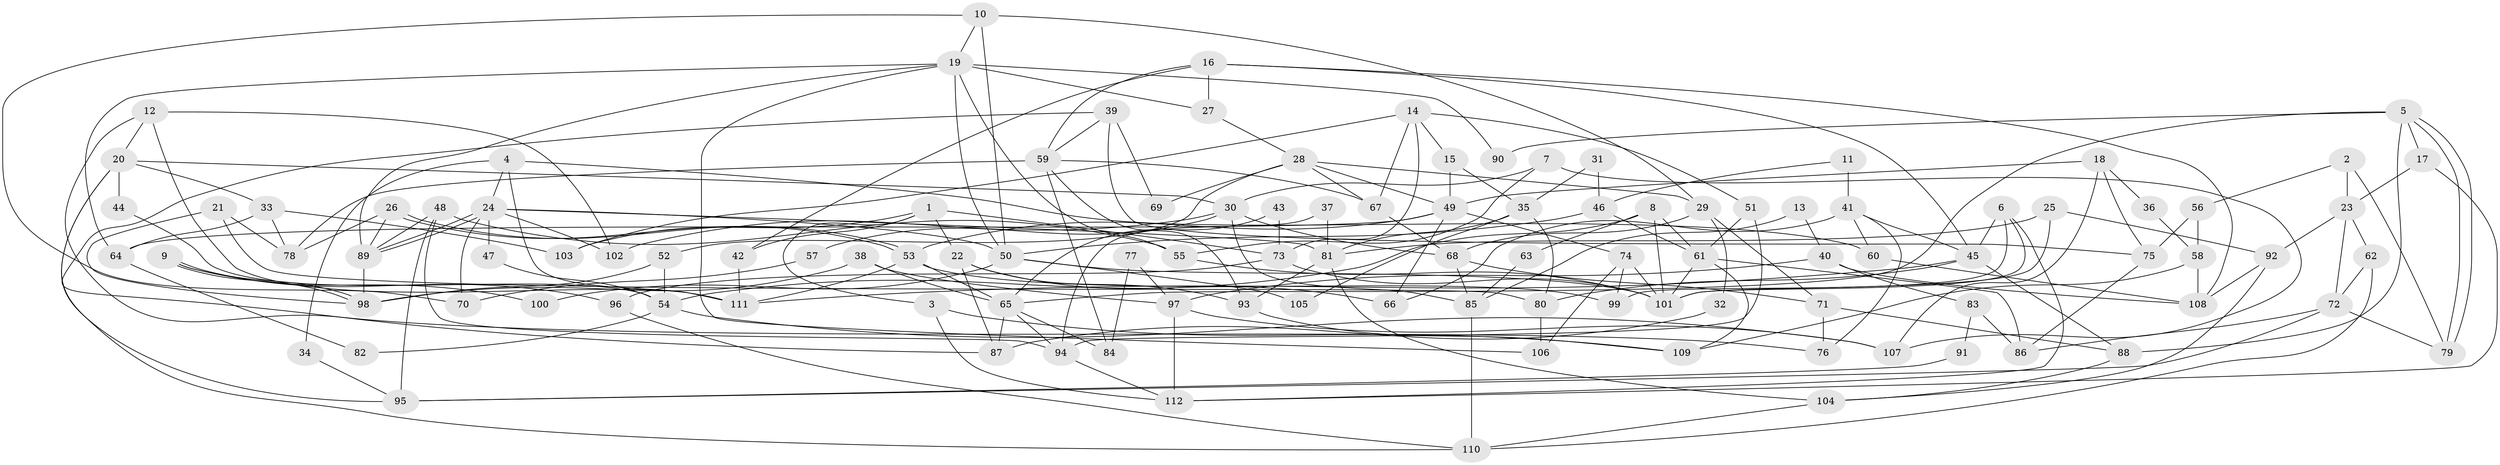 // Generated by graph-tools (version 1.1) at 2025/51/03/09/25 04:51:31]
// undirected, 112 vertices, 224 edges
graph export_dot {
graph [start="1"]
  node [color=gray90,style=filled];
  1;
  2;
  3;
  4;
  5;
  6;
  7;
  8;
  9;
  10;
  11;
  12;
  13;
  14;
  15;
  16;
  17;
  18;
  19;
  20;
  21;
  22;
  23;
  24;
  25;
  26;
  27;
  28;
  29;
  30;
  31;
  32;
  33;
  34;
  35;
  36;
  37;
  38;
  39;
  40;
  41;
  42;
  43;
  44;
  45;
  46;
  47;
  48;
  49;
  50;
  51;
  52;
  53;
  54;
  55;
  56;
  57;
  58;
  59;
  60;
  61;
  62;
  63;
  64;
  65;
  66;
  67;
  68;
  69;
  70;
  71;
  72;
  73;
  74;
  75;
  76;
  77;
  78;
  79;
  80;
  81;
  82;
  83;
  84;
  85;
  86;
  87;
  88;
  89;
  90;
  91;
  92;
  93;
  94;
  95;
  96;
  97;
  98;
  99;
  100;
  101;
  102;
  103;
  104;
  105;
  106;
  107;
  108;
  109;
  110;
  111;
  112;
  1 -- 42;
  1 -- 103;
  1 -- 3;
  1 -- 22;
  1 -- 73;
  2 -- 23;
  2 -- 79;
  2 -- 56;
  3 -- 109;
  3 -- 112;
  4 -- 24;
  4 -- 111;
  4 -- 34;
  4 -- 60;
  5 -- 79;
  5 -- 79;
  5 -- 88;
  5 -- 17;
  5 -- 65;
  5 -- 90;
  6 -- 99;
  6 -- 45;
  6 -- 101;
  6 -- 112;
  7 -- 107;
  7 -- 55;
  7 -- 30;
  8 -- 101;
  8 -- 61;
  8 -- 54;
  8 -- 63;
  9 -- 96;
  9 -- 98;
  9 -- 98;
  9 -- 100;
  10 -- 29;
  10 -- 19;
  10 -- 50;
  10 -- 70;
  11 -- 41;
  11 -- 46;
  12 -- 111;
  12 -- 102;
  12 -- 20;
  12 -- 76;
  13 -- 40;
  13 -- 85;
  14 -- 67;
  14 -- 51;
  14 -- 15;
  14 -- 73;
  14 -- 103;
  15 -- 49;
  15 -- 35;
  16 -- 108;
  16 -- 27;
  16 -- 42;
  16 -- 45;
  16 -- 59;
  17 -- 112;
  17 -- 23;
  18 -- 49;
  18 -- 107;
  18 -- 36;
  18 -- 75;
  19 -- 50;
  19 -- 89;
  19 -- 27;
  19 -- 55;
  19 -- 64;
  19 -- 90;
  19 -- 106;
  20 -- 33;
  20 -- 30;
  20 -- 44;
  20 -- 95;
  20 -- 110;
  21 -- 80;
  21 -- 98;
  21 -- 78;
  22 -- 93;
  22 -- 66;
  22 -- 87;
  23 -- 62;
  23 -- 72;
  23 -- 92;
  24 -- 89;
  24 -- 89;
  24 -- 50;
  24 -- 47;
  24 -- 70;
  24 -- 81;
  24 -- 102;
  25 -- 92;
  25 -- 101;
  25 -- 81;
  26 -- 89;
  26 -- 53;
  26 -- 53;
  26 -- 78;
  27 -- 28;
  28 -- 49;
  28 -- 67;
  28 -- 29;
  28 -- 52;
  28 -- 69;
  29 -- 68;
  29 -- 32;
  29 -- 71;
  30 -- 57;
  30 -- 68;
  30 -- 85;
  30 -- 102;
  31 -- 35;
  31 -- 46;
  32 -- 87;
  33 -- 78;
  33 -- 64;
  33 -- 103;
  34 -- 95;
  35 -- 81;
  35 -- 80;
  35 -- 105;
  36 -- 58;
  37 -- 94;
  37 -- 81;
  38 -- 98;
  38 -- 65;
  38 -- 97;
  39 -- 59;
  39 -- 75;
  39 -- 69;
  39 -- 87;
  40 -- 97;
  40 -- 108;
  40 -- 83;
  41 -- 76;
  41 -- 66;
  41 -- 45;
  41 -- 60;
  42 -- 111;
  43 -- 73;
  43 -- 65;
  44 -- 54;
  45 -- 80;
  45 -- 88;
  45 -- 111;
  46 -- 61;
  46 -- 50;
  47 -- 54;
  48 -- 94;
  48 -- 55;
  48 -- 89;
  48 -- 95;
  49 -- 53;
  49 -- 74;
  49 -- 64;
  49 -- 66;
  50 -- 101;
  50 -- 100;
  50 -- 105;
  51 -- 61;
  51 -- 94;
  52 -- 98;
  52 -- 54;
  53 -- 65;
  53 -- 99;
  53 -- 111;
  54 -- 82;
  54 -- 107;
  55 -- 101;
  56 -- 58;
  56 -- 75;
  57 -- 70;
  58 -- 109;
  58 -- 108;
  59 -- 78;
  59 -- 67;
  59 -- 84;
  59 -- 93;
  60 -- 108;
  61 -- 86;
  61 -- 101;
  61 -- 109;
  62 -- 72;
  62 -- 110;
  63 -- 85;
  64 -- 82;
  65 -- 87;
  65 -- 84;
  65 -- 94;
  67 -- 68;
  68 -- 71;
  68 -- 85;
  71 -- 88;
  71 -- 76;
  72 -- 95;
  72 -- 79;
  72 -- 86;
  73 -- 96;
  73 -- 101;
  74 -- 101;
  74 -- 106;
  74 -- 99;
  75 -- 86;
  77 -- 97;
  77 -- 84;
  80 -- 106;
  81 -- 93;
  81 -- 104;
  83 -- 86;
  83 -- 91;
  85 -- 110;
  88 -- 104;
  89 -- 98;
  91 -- 95;
  92 -- 104;
  92 -- 108;
  93 -- 109;
  94 -- 112;
  96 -- 110;
  97 -- 112;
  97 -- 107;
  104 -- 110;
}

